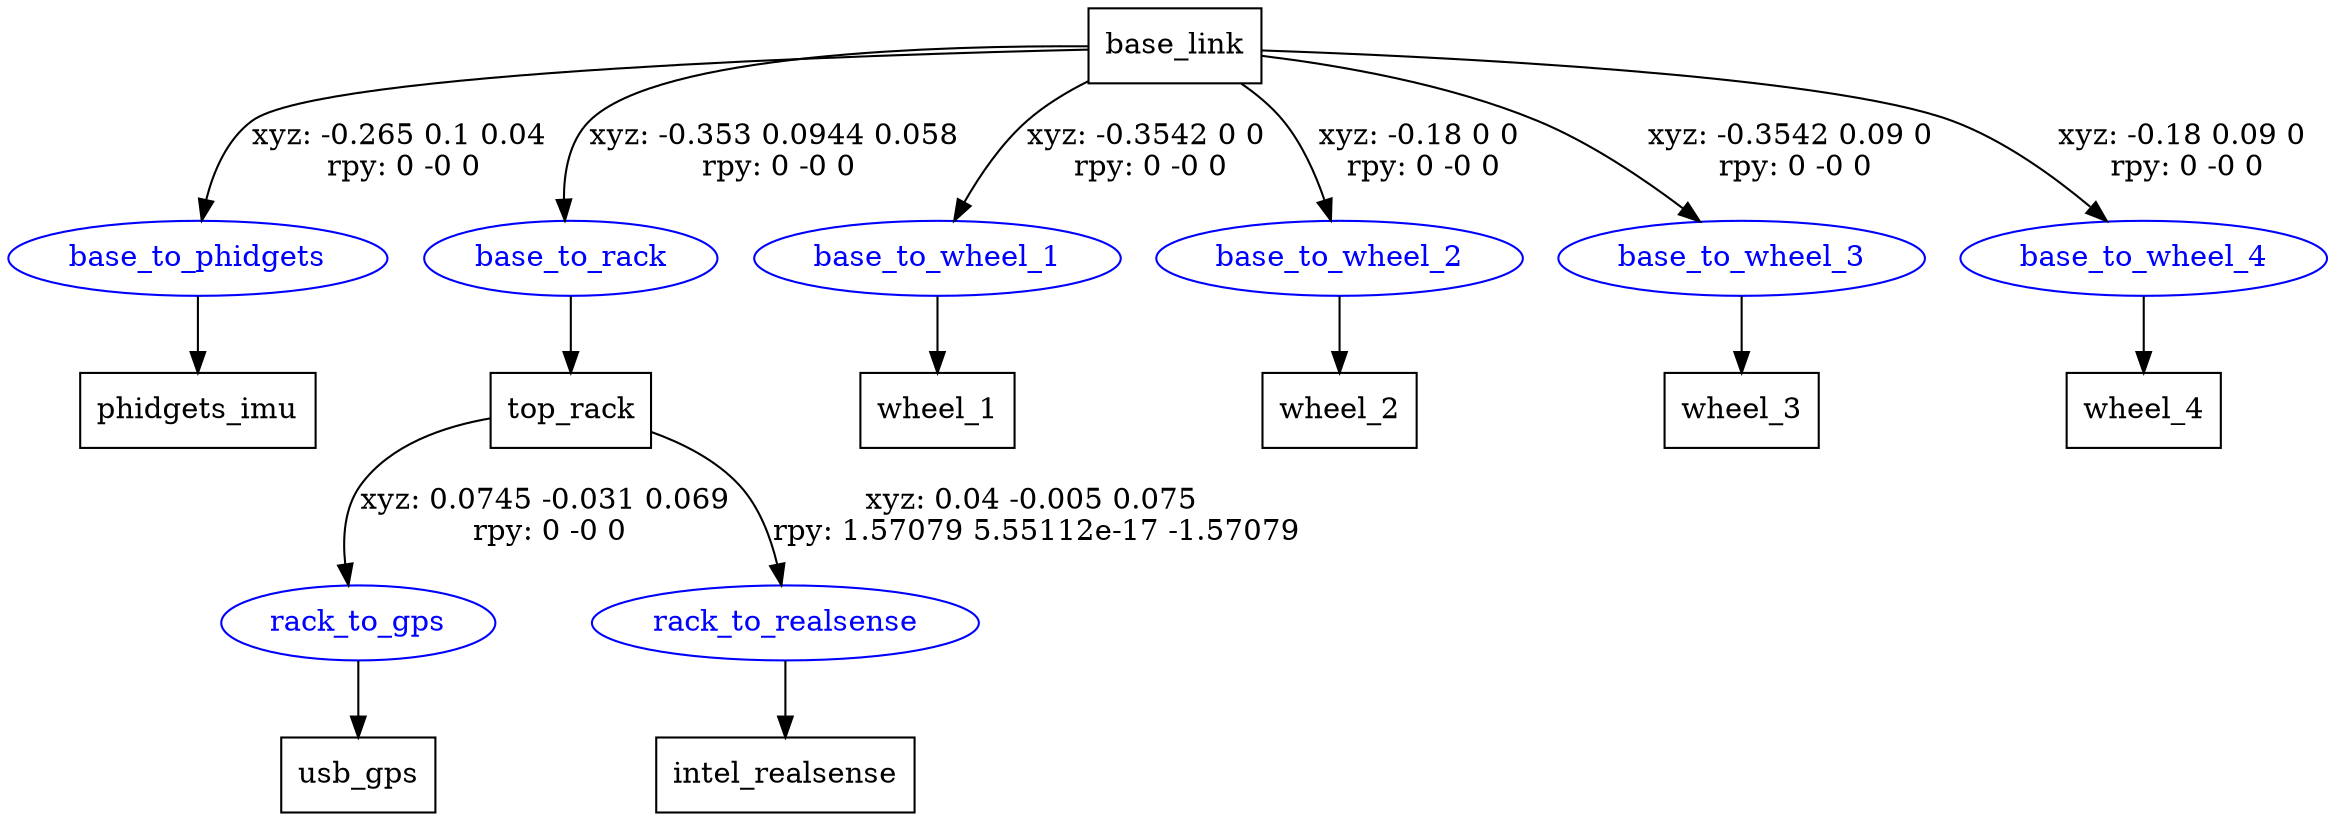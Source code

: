 digraph G {
node [shape=box];
"base_link" [label="base_link"];
"phidgets_imu" [label="phidgets_imu"];
"top_rack" [label="top_rack"];
"usb_gps" [label="usb_gps"];
"intel_realsense" [label="intel_realsense"];
"wheel_1" [label="wheel_1"];
"wheel_2" [label="wheel_2"];
"wheel_3" [label="wheel_3"];
"wheel_4" [label="wheel_4"];
node [shape=ellipse, color=blue, fontcolor=blue];
"base_link" -> "base_to_phidgets" [label="xyz: -0.265 0.1 0.04 \nrpy: 0 -0 0"]
"base_to_phidgets" -> "phidgets_imu"
"base_link" -> "base_to_rack" [label="xyz: -0.353 0.0944 0.058 \nrpy: 0 -0 0"]
"base_to_rack" -> "top_rack"
"top_rack" -> "rack_to_gps" [label="xyz: 0.0745 -0.031 0.069 \nrpy: 0 -0 0"]
"rack_to_gps" -> "usb_gps"
"top_rack" -> "rack_to_realsense" [label="xyz: 0.04 -0.005 0.075 \nrpy: 1.57079 5.55112e-17 -1.57079"]
"rack_to_realsense" -> "intel_realsense"
"base_link" -> "base_to_wheel_1" [label="xyz: -0.3542 0 0 \nrpy: 0 -0 0"]
"base_to_wheel_1" -> "wheel_1"
"base_link" -> "base_to_wheel_2" [label="xyz: -0.18 0 0 \nrpy: 0 -0 0"]
"base_to_wheel_2" -> "wheel_2"
"base_link" -> "base_to_wheel_3" [label="xyz: -0.3542 0.09 0 \nrpy: 0 -0 0"]
"base_to_wheel_3" -> "wheel_3"
"base_link" -> "base_to_wheel_4" [label="xyz: -0.18 0.09 0 \nrpy: 0 -0 0"]
"base_to_wheel_4" -> "wheel_4"
}

